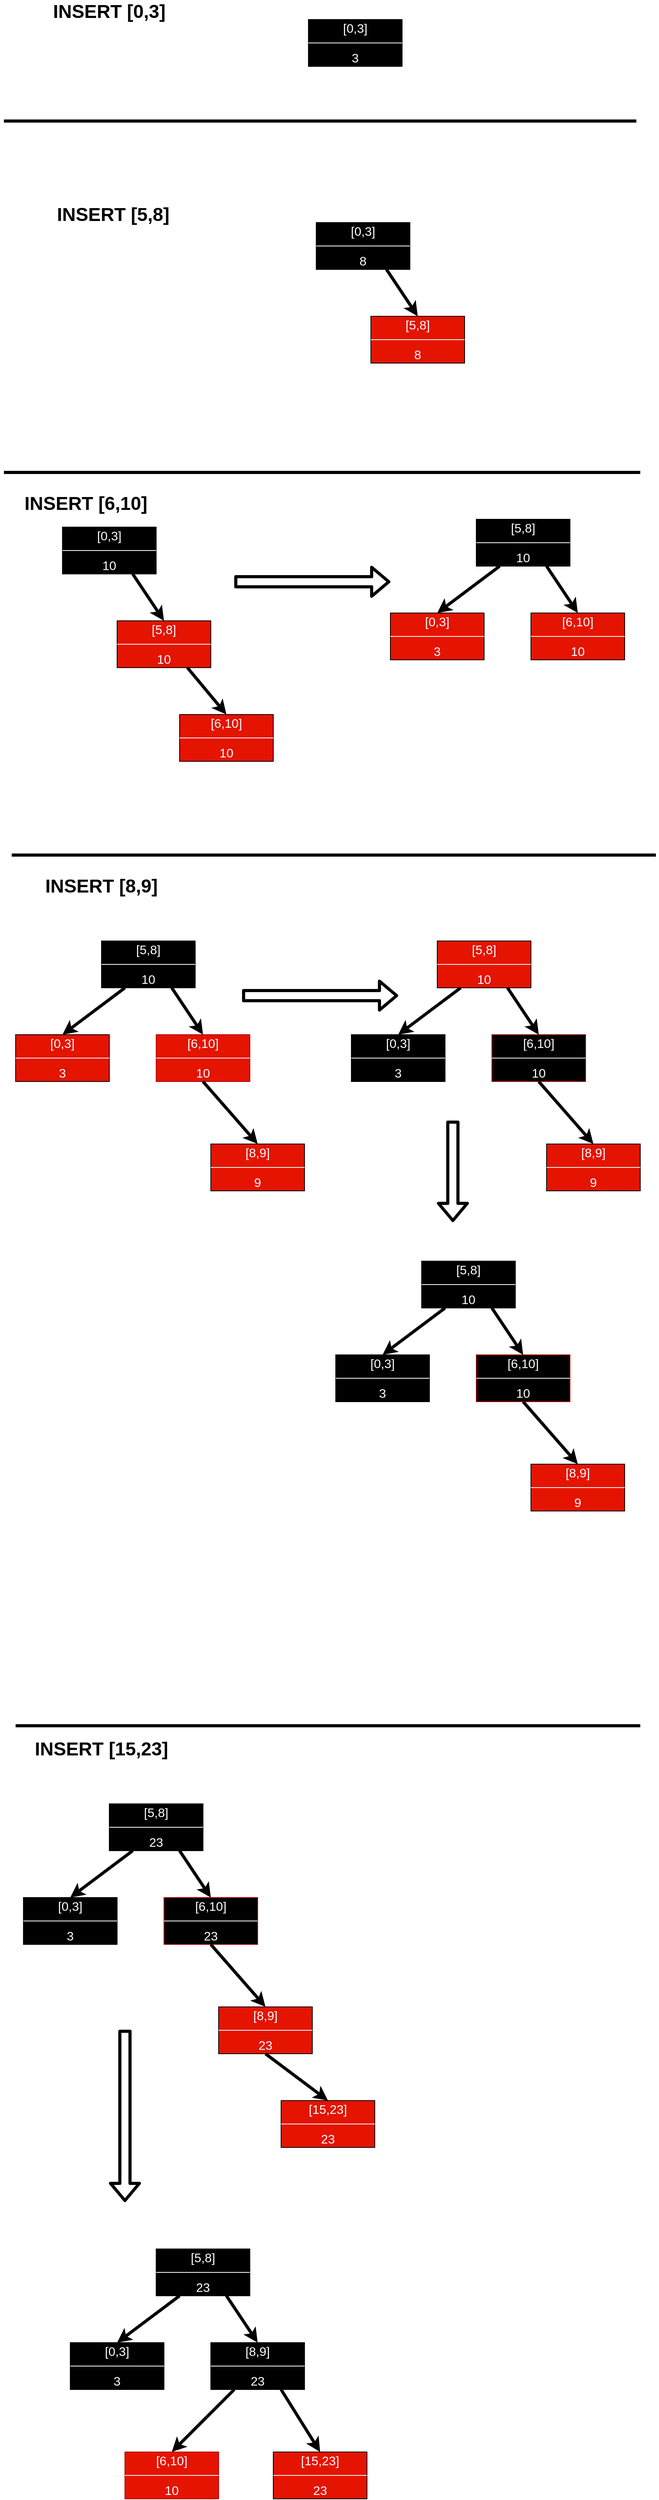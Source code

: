 <mxfile version="12.4.8" type="github"><diagram id="DMpSN4s2jag4jquuL94w" name="Page-1"><mxGraphModel dx="1422" dy="745" grid="1" gridSize="10" guides="1" tooltips="1" connect="1" arrows="1" fold="1" page="1" pageScale="1" pageWidth="850" pageHeight="1100" math="0" shadow="0"><root><mxCell id="0"/><mxCell id="1" parent="0"/><mxCell id="TiP5tz2ImqTwax-yuWbM-41" value="" style="group" parent="1" vertex="1" connectable="0"><mxGeometry x="480" y="450" width="120" height="60" as="geometry"/></mxCell><mxCell id="TiP5tz2ImqTwax-yuWbM-31" value="&lt;font style=&quot;font-size: 16px&quot;&gt;[5,8]&lt;br&gt;&lt;br&gt;8&lt;br&gt;&lt;/font&gt;" style="rounded=0;whiteSpace=wrap;html=1;fillColor=#E51400;fontColor=#FFFFFF;" parent="TiP5tz2ImqTwax-yuWbM-41" vertex="1"><mxGeometry width="120" height="60" as="geometry"/></mxCell><mxCell id="TiP5tz2ImqTwax-yuWbM-33" value="" style="endArrow=none;html=1;strokeColor=#FFFFFF;fontColor=#FFFFFF;entryX=1;entryY=0.5;entryDx=0;entryDy=0;" parent="TiP5tz2ImqTwax-yuWbM-41" target="TiP5tz2ImqTwax-yuWbM-31" edge="1"><mxGeometry width="50" height="50" relative="1" as="geometry"><mxPoint y="30" as="sourcePoint"/><mxPoint x="-180" y="-20" as="targetPoint"/></mxGeometry></mxCell><mxCell id="TiP5tz2ImqTwax-yuWbM-42" value="" style="group" parent="1" vertex="1" connectable="0"><mxGeometry x="410" y="330" width="120" height="60" as="geometry"/></mxCell><mxCell id="TiP5tz2ImqTwax-yuWbM-40" value="" style="group" parent="TiP5tz2ImqTwax-yuWbM-42" vertex="1" connectable="0"><mxGeometry width="120" height="60" as="geometry"/></mxCell><mxCell id="TiP5tz2ImqTwax-yuWbM-32" value="&lt;font style=&quot;font-size: 16px&quot;&gt;[0,3]&lt;br&gt;&lt;br&gt;8&lt;br&gt;&lt;/font&gt;" style="rounded=0;whiteSpace=wrap;html=1;fillColor=#000000;fontColor=#FFFFFF;" parent="TiP5tz2ImqTwax-yuWbM-40" vertex="1"><mxGeometry width="120" height="60" as="geometry"/></mxCell><mxCell id="TiP5tz2ImqTwax-yuWbM-34" value="" style="endArrow=none;html=1;strokeColor=#FFFFFF;fontColor=#FFFFFF;exitX=0;exitY=0.5;exitDx=0;exitDy=0;entryX=1;entryY=0.5;entryDx=0;entryDy=0;" parent="TiP5tz2ImqTwax-yuWbM-40" source="TiP5tz2ImqTwax-yuWbM-32" target="TiP5tz2ImqTwax-yuWbM-32" edge="1"><mxGeometry width="50" height="50" relative="1" as="geometry"><mxPoint x="-230" y="20" as="sourcePoint"/><mxPoint x="-180" y="-30" as="targetPoint"/></mxGeometry></mxCell><mxCell id="TiP5tz2ImqTwax-yuWbM-48" value="" style="group" parent="1" vertex="1" connectable="0"><mxGeometry x="400" y="70" width="120" height="60" as="geometry"/></mxCell><mxCell id="TiP5tz2ImqTwax-yuWbM-49" value="" style="group" parent="TiP5tz2ImqTwax-yuWbM-48" vertex="1" connectable="0"><mxGeometry width="120" height="60" as="geometry"/></mxCell><mxCell id="TiP5tz2ImqTwax-yuWbM-50" value="&lt;font style=&quot;font-size: 16px&quot;&gt;[0,3]&lt;br&gt;&lt;br&gt;3&lt;br&gt;&lt;/font&gt;" style="rounded=0;whiteSpace=wrap;html=1;fillColor=#000000;fontColor=#FFFFFF;" parent="TiP5tz2ImqTwax-yuWbM-49" vertex="1"><mxGeometry width="120" height="60" as="geometry"/></mxCell><mxCell id="TiP5tz2ImqTwax-yuWbM-51" value="" style="endArrow=none;html=1;strokeColor=#FFFFFF;fontColor=#FFFFFF;exitX=0;exitY=0.5;exitDx=0;exitDy=0;entryX=1;entryY=0.5;entryDx=0;entryDy=0;" parent="TiP5tz2ImqTwax-yuWbM-49" source="TiP5tz2ImqTwax-yuWbM-50" target="TiP5tz2ImqTwax-yuWbM-50" edge="1"><mxGeometry width="50" height="50" relative="1" as="geometry"><mxPoint x="-230" y="20" as="sourcePoint"/><mxPoint x="-180" y="-30" as="targetPoint"/></mxGeometry></mxCell><mxCell id="TiP5tz2ImqTwax-yuWbM-52" value="" style="endArrow=classic;html=1;strokeColor=#000000;fontColor=#FFFFFF;exitX=0.75;exitY=1;exitDx=0;exitDy=0;entryX=0.5;entryY=0;entryDx=0;entryDy=0;strokeWidth=4;" parent="1" source="TiP5tz2ImqTwax-yuWbM-32" target="TiP5tz2ImqTwax-yuWbM-31" edge="1"><mxGeometry width="50" height="50" relative="1" as="geometry"><mxPoint x="710" y="400" as="sourcePoint"/><mxPoint x="760" y="350" as="targetPoint"/></mxGeometry></mxCell><mxCell id="TiP5tz2ImqTwax-yuWbM-68" value="" style="group" parent="1" vertex="1" connectable="0"><mxGeometry x="155" y="840" width="120" height="60" as="geometry"/></mxCell><mxCell id="TiP5tz2ImqTwax-yuWbM-69" value="&lt;font style=&quot;font-size: 16px&quot;&gt;[5,8]&lt;br&gt;&lt;br&gt;10&lt;br&gt;&lt;/font&gt;" style="rounded=0;whiteSpace=wrap;html=1;fillColor=#E51400;fontColor=#FFFFFF;" parent="TiP5tz2ImqTwax-yuWbM-68" vertex="1"><mxGeometry width="120" height="60" as="geometry"/></mxCell><mxCell id="TiP5tz2ImqTwax-yuWbM-70" value="" style="endArrow=none;html=1;strokeColor=#FFFFFF;fontColor=#FFFFFF;entryX=1;entryY=0.5;entryDx=0;entryDy=0;" parent="TiP5tz2ImqTwax-yuWbM-68" target="TiP5tz2ImqTwax-yuWbM-69" edge="1"><mxGeometry width="50" height="50" relative="1" as="geometry"><mxPoint y="30" as="sourcePoint"/><mxPoint x="-180" y="-20" as="targetPoint"/></mxGeometry></mxCell><mxCell id="TiP5tz2ImqTwax-yuWbM-71" value="" style="group" parent="1" vertex="1" connectable="0"><mxGeometry x="85" y="720" width="120" height="60" as="geometry"/></mxCell><mxCell id="TiP5tz2ImqTwax-yuWbM-72" value="" style="group" parent="TiP5tz2ImqTwax-yuWbM-71" vertex="1" connectable="0"><mxGeometry width="120" height="60" as="geometry"/></mxCell><mxCell id="TiP5tz2ImqTwax-yuWbM-73" value="&lt;font style=&quot;font-size: 16px&quot;&gt;[0,3]&lt;br&gt;&lt;br&gt;10&lt;br&gt;&lt;/font&gt;" style="rounded=0;whiteSpace=wrap;html=1;fillColor=#000000;fontColor=#FFFFFF;" parent="TiP5tz2ImqTwax-yuWbM-72" vertex="1"><mxGeometry width="120" height="60" as="geometry"/></mxCell><mxCell id="TiP5tz2ImqTwax-yuWbM-74" value="" style="endArrow=none;html=1;strokeColor=#FFFFFF;fontColor=#FFFFFF;exitX=0;exitY=0.5;exitDx=0;exitDy=0;entryX=1;entryY=0.5;entryDx=0;entryDy=0;" parent="TiP5tz2ImqTwax-yuWbM-72" source="TiP5tz2ImqTwax-yuWbM-73" target="TiP5tz2ImqTwax-yuWbM-73" edge="1"><mxGeometry width="50" height="50" relative="1" as="geometry"><mxPoint x="-230" y="20" as="sourcePoint"/><mxPoint x="-180" y="-30" as="targetPoint"/></mxGeometry></mxCell><mxCell id="TiP5tz2ImqTwax-yuWbM-75" value="" style="endArrow=classic;html=1;strokeColor=#000000;fontColor=#FFFFFF;exitX=0.75;exitY=1;exitDx=0;exitDy=0;entryX=0.5;entryY=0;entryDx=0;entryDy=0;strokeWidth=4;" parent="1" source="TiP5tz2ImqTwax-yuWbM-73" target="TiP5tz2ImqTwax-yuWbM-69" edge="1"><mxGeometry width="50" height="50" relative="1" as="geometry"><mxPoint x="385" y="790" as="sourcePoint"/><mxPoint x="435" y="740" as="targetPoint"/></mxGeometry></mxCell><mxCell id="TiP5tz2ImqTwax-yuWbM-77" value="" style="group" parent="1" vertex="1" connectable="0"><mxGeometry x="235" y="960" width="120" height="60" as="geometry"/></mxCell><mxCell id="TiP5tz2ImqTwax-yuWbM-78" value="&lt;font style=&quot;font-size: 16px&quot;&gt;[6,10]&lt;br&gt;&lt;br&gt;10&lt;br&gt;&lt;/font&gt;" style="rounded=0;whiteSpace=wrap;html=1;fillColor=#E51400;fontColor=#FFFFFF;" parent="TiP5tz2ImqTwax-yuWbM-77" vertex="1"><mxGeometry width="120" height="60" as="geometry"/></mxCell><mxCell id="TiP5tz2ImqTwax-yuWbM-79" value="" style="endArrow=none;html=1;strokeColor=#FFFFFF;fontColor=#FFFFFF;entryX=1;entryY=0.5;entryDx=0;entryDy=0;" parent="TiP5tz2ImqTwax-yuWbM-77" target="TiP5tz2ImqTwax-yuWbM-78" edge="1"><mxGeometry width="50" height="50" relative="1" as="geometry"><mxPoint y="30" as="sourcePoint"/><mxPoint x="-180" y="-20" as="targetPoint"/></mxGeometry></mxCell><mxCell id="TiP5tz2ImqTwax-yuWbM-80" value="" style="endArrow=classic;html=1;strokeColor=#000000;fontColor=#FFFFFF;exitX=0.75;exitY=1;exitDx=0;exitDy=0;entryX=0.5;entryY=0;entryDx=0;entryDy=0;strokeWidth=4;" parent="1" source="TiP5tz2ImqTwax-yuWbM-69" target="TiP5tz2ImqTwax-yuWbM-78" edge="1"><mxGeometry width="50" height="50" relative="1" as="geometry"><mxPoint x="375" y="900" as="sourcePoint"/><mxPoint x="415" y="960" as="targetPoint"/></mxGeometry></mxCell><mxCell id="TiP5tz2ImqTwax-yuWbM-81" value="" style="group" parent="1" vertex="1" connectable="0"><mxGeometry x="685" y="830" width="120" height="60" as="geometry"/></mxCell><mxCell id="TiP5tz2ImqTwax-yuWbM-82" value="&lt;font style=&quot;font-size: 16px&quot;&gt;[6,10]&lt;br&gt;&lt;br&gt;10&lt;br&gt;&lt;/font&gt;" style="rounded=0;whiteSpace=wrap;html=1;fillColor=#E51400;fontColor=#FFFFFF;" parent="TiP5tz2ImqTwax-yuWbM-81" vertex="1"><mxGeometry width="120" height="60" as="geometry"/></mxCell><mxCell id="TiP5tz2ImqTwax-yuWbM-83" value="" style="endArrow=none;html=1;strokeColor=#FFFFFF;fontColor=#FFFFFF;entryX=1;entryY=0.5;entryDx=0;entryDy=0;" parent="TiP5tz2ImqTwax-yuWbM-81" target="TiP5tz2ImqTwax-yuWbM-82" edge="1"><mxGeometry width="50" height="50" relative="1" as="geometry"><mxPoint y="30" as="sourcePoint"/><mxPoint x="-180" y="-20" as="targetPoint"/></mxGeometry></mxCell><mxCell id="TiP5tz2ImqTwax-yuWbM-84" value="" style="group" parent="1" vertex="1" connectable="0"><mxGeometry x="615" y="710" width="120" height="60" as="geometry"/></mxCell><mxCell id="TiP5tz2ImqTwax-yuWbM-85" value="" style="group" parent="TiP5tz2ImqTwax-yuWbM-84" vertex="1" connectable="0"><mxGeometry width="120" height="60" as="geometry"/></mxCell><mxCell id="TiP5tz2ImqTwax-yuWbM-86" value="&lt;font style=&quot;font-size: 16px&quot;&gt;[5,8]&lt;br&gt;&lt;br&gt;10&lt;br&gt;&lt;/font&gt;" style="rounded=0;whiteSpace=wrap;html=1;fillColor=#000000;fontColor=#FFFFFF;" parent="TiP5tz2ImqTwax-yuWbM-85" vertex="1"><mxGeometry width="120" height="60" as="geometry"/></mxCell><mxCell id="TiP5tz2ImqTwax-yuWbM-87" value="" style="endArrow=none;html=1;strokeColor=#FFFFFF;fontColor=#FFFFFF;exitX=0;exitY=0.5;exitDx=0;exitDy=0;entryX=1;entryY=0.5;entryDx=0;entryDy=0;" parent="TiP5tz2ImqTwax-yuWbM-85" source="TiP5tz2ImqTwax-yuWbM-86" target="TiP5tz2ImqTwax-yuWbM-86" edge="1"><mxGeometry width="50" height="50" relative="1" as="geometry"><mxPoint x="-230" y="20" as="sourcePoint"/><mxPoint x="-180" y="-30" as="targetPoint"/></mxGeometry></mxCell><mxCell id="TiP5tz2ImqTwax-yuWbM-88" value="" style="endArrow=classic;html=1;strokeColor=#000000;fontColor=#FFFFFF;exitX=0.75;exitY=1;exitDx=0;exitDy=0;entryX=0.5;entryY=0;entryDx=0;entryDy=0;strokeWidth=4;" parent="1" source="TiP5tz2ImqTwax-yuWbM-86" target="TiP5tz2ImqTwax-yuWbM-82" edge="1"><mxGeometry width="50" height="50" relative="1" as="geometry"><mxPoint x="915" y="780" as="sourcePoint"/><mxPoint x="965" y="730" as="targetPoint"/></mxGeometry></mxCell><mxCell id="TiP5tz2ImqTwax-yuWbM-90" value="" style="endArrow=classic;html=1;strokeColor=#000000;fontColor=#FFFFFF;exitX=0.25;exitY=1;exitDx=0;exitDy=0;entryX=0.5;entryY=0;entryDx=0;entryDy=0;strokeWidth=4;" parent="1" source="TiP5tz2ImqTwax-yuWbM-86" edge="1"><mxGeometry width="50" height="50" relative="1" as="geometry"><mxPoint x="715" y="780" as="sourcePoint"/><mxPoint x="565" y="830" as="targetPoint"/></mxGeometry></mxCell><mxCell id="TiP5tz2ImqTwax-yuWbM-94" value="" style="group" parent="1" vertex="1" connectable="0"><mxGeometry x="505" y="830" width="120" height="60" as="geometry"/></mxCell><mxCell id="TiP5tz2ImqTwax-yuWbM-95" value="&lt;font style=&quot;font-size: 16px&quot;&gt;[0,3]&lt;br&gt;&lt;br&gt;3&lt;br&gt;&lt;/font&gt;" style="rounded=0;whiteSpace=wrap;html=1;fillColor=#E51400;fontColor=#FFFFFF;" parent="TiP5tz2ImqTwax-yuWbM-94" vertex="1"><mxGeometry width="120" height="60" as="geometry"/></mxCell><mxCell id="TiP5tz2ImqTwax-yuWbM-96" value="" style="endArrow=none;html=1;strokeColor=#FFFFFF;fontColor=#FFFFFF;entryX=1;entryY=0.5;entryDx=0;entryDy=0;" parent="TiP5tz2ImqTwax-yuWbM-94" target="TiP5tz2ImqTwax-yuWbM-95" edge="1"><mxGeometry width="50" height="50" relative="1" as="geometry"><mxPoint y="30" as="sourcePoint"/><mxPoint x="-180" y="-20" as="targetPoint"/></mxGeometry></mxCell><mxCell id="TiP5tz2ImqTwax-yuWbM-97" value="" style="group;fillColor=#e51400;strokeColor=#B20000;fontColor=#ffffff;" parent="1" vertex="1" connectable="0"><mxGeometry x="205" y="1370" width="120" height="60" as="geometry"/></mxCell><mxCell id="TiP5tz2ImqTwax-yuWbM-98" value="&lt;font style=&quot;font-size: 16px&quot;&gt;[6,10]&lt;br&gt;&lt;br&gt;10&lt;br&gt;&lt;/font&gt;" style="rounded=0;whiteSpace=wrap;html=1;fillColor=#e51400;fontColor=#ffffff;strokeColor=#B20000;" parent="TiP5tz2ImqTwax-yuWbM-97" vertex="1"><mxGeometry width="120" height="60" as="geometry"/></mxCell><mxCell id="TiP5tz2ImqTwax-yuWbM-99" value="" style="endArrow=none;html=1;strokeColor=#FFFFFF;fontColor=#FFFFFF;entryX=1;entryY=0.5;entryDx=0;entryDy=0;" parent="TiP5tz2ImqTwax-yuWbM-97" target="TiP5tz2ImqTwax-yuWbM-98" edge="1"><mxGeometry width="50" height="50" relative="1" as="geometry"><mxPoint y="30" as="sourcePoint"/><mxPoint x="-180" y="-20" as="targetPoint"/></mxGeometry></mxCell><mxCell id="TiP5tz2ImqTwax-yuWbM-100" value="" style="group" parent="1" vertex="1" connectable="0"><mxGeometry x="135" y="1250" width="120" height="60" as="geometry"/></mxCell><mxCell id="TiP5tz2ImqTwax-yuWbM-101" value="" style="group" parent="TiP5tz2ImqTwax-yuWbM-100" vertex="1" connectable="0"><mxGeometry width="120" height="60" as="geometry"/></mxCell><mxCell id="TiP5tz2ImqTwax-yuWbM-102" value="&lt;font style=&quot;font-size: 16px&quot;&gt;[5,8]&lt;br&gt;&lt;br&gt;10&lt;br&gt;&lt;/font&gt;" style="rounded=0;whiteSpace=wrap;html=1;fillColor=#000000;fontColor=#FFFFFF;" parent="TiP5tz2ImqTwax-yuWbM-101" vertex="1"><mxGeometry width="120" height="60" as="geometry"/></mxCell><mxCell id="TiP5tz2ImqTwax-yuWbM-103" value="" style="endArrow=none;html=1;strokeColor=#FFFFFF;fontColor=#FFFFFF;exitX=0;exitY=0.5;exitDx=0;exitDy=0;entryX=1;entryY=0.5;entryDx=0;entryDy=0;" parent="TiP5tz2ImqTwax-yuWbM-101" source="TiP5tz2ImqTwax-yuWbM-102" target="TiP5tz2ImqTwax-yuWbM-102" edge="1"><mxGeometry width="50" height="50" relative="1" as="geometry"><mxPoint x="-230" y="20" as="sourcePoint"/><mxPoint x="-180" y="-30" as="targetPoint"/></mxGeometry></mxCell><mxCell id="TiP5tz2ImqTwax-yuWbM-104" value="" style="endArrow=classic;html=1;strokeColor=#000000;fontColor=#FFFFFF;exitX=0.75;exitY=1;exitDx=0;exitDy=0;entryX=0.5;entryY=0;entryDx=0;entryDy=0;strokeWidth=4;" parent="1" source="TiP5tz2ImqTwax-yuWbM-102" target="TiP5tz2ImqTwax-yuWbM-98" edge="1"><mxGeometry width="50" height="50" relative="1" as="geometry"><mxPoint x="435" y="1320" as="sourcePoint"/><mxPoint x="485" y="1270" as="targetPoint"/></mxGeometry></mxCell><mxCell id="TiP5tz2ImqTwax-yuWbM-105" value="" style="endArrow=classic;html=1;strokeColor=#000000;fontColor=#FFFFFF;exitX=0.25;exitY=1;exitDx=0;exitDy=0;entryX=0.5;entryY=0;entryDx=0;entryDy=0;strokeWidth=4;" parent="1" source="TiP5tz2ImqTwax-yuWbM-102" edge="1"><mxGeometry width="50" height="50" relative="1" as="geometry"><mxPoint x="235" y="1320" as="sourcePoint"/><mxPoint x="85" y="1370" as="targetPoint"/></mxGeometry></mxCell><mxCell id="TiP5tz2ImqTwax-yuWbM-106" value="" style="group" parent="1" vertex="1" connectable="0"><mxGeometry x="25" y="1370" width="120" height="60" as="geometry"/></mxCell><mxCell id="TiP5tz2ImqTwax-yuWbM-107" value="&lt;font style=&quot;font-size: 16px&quot;&gt;[0,3]&lt;br&gt;&lt;br&gt;3&lt;br&gt;&lt;/font&gt;" style="rounded=0;whiteSpace=wrap;html=1;fillColor=#E51400;fontColor=#FFFFFF;" parent="TiP5tz2ImqTwax-yuWbM-106" vertex="1"><mxGeometry width="120" height="60" as="geometry"/></mxCell><mxCell id="TiP5tz2ImqTwax-yuWbM-108" value="" style="endArrow=none;html=1;strokeColor=#FFFFFF;fontColor=#FFFFFF;entryX=1;entryY=0.5;entryDx=0;entryDy=0;" parent="TiP5tz2ImqTwax-yuWbM-106" target="TiP5tz2ImqTwax-yuWbM-107" edge="1"><mxGeometry width="50" height="50" relative="1" as="geometry"><mxPoint y="30" as="sourcePoint"/><mxPoint x="-180" y="-20" as="targetPoint"/></mxGeometry></mxCell><mxCell id="TiP5tz2ImqTwax-yuWbM-112" value="" style="group" parent="1" vertex="1" connectable="0"><mxGeometry x="275" y="1510" width="120" height="60" as="geometry"/></mxCell><mxCell id="TiP5tz2ImqTwax-yuWbM-113" value="&lt;font style=&quot;font-size: 16px&quot;&gt;[8,9]&lt;br&gt;&lt;br&gt;9&lt;br&gt;&lt;/font&gt;" style="rounded=0;whiteSpace=wrap;html=1;fillColor=#E51400;fontColor=#FFFFFF;" parent="TiP5tz2ImqTwax-yuWbM-112" vertex="1"><mxGeometry width="120" height="60" as="geometry"/></mxCell><mxCell id="TiP5tz2ImqTwax-yuWbM-114" value="" style="endArrow=none;html=1;strokeColor=#FFFFFF;fontColor=#FFFFFF;entryX=1;entryY=0.5;entryDx=0;entryDy=0;" parent="TiP5tz2ImqTwax-yuWbM-112" target="TiP5tz2ImqTwax-yuWbM-113" edge="1"><mxGeometry width="50" height="50" relative="1" as="geometry"><mxPoint y="30" as="sourcePoint"/><mxPoint x="-180" y="-20" as="targetPoint"/></mxGeometry></mxCell><mxCell id="TiP5tz2ImqTwax-yuWbM-115" value="" style="endArrow=classic;html=1;strokeColor=#000000;fontColor=#FFFFFF;exitX=0.5;exitY=1;exitDx=0;exitDy=0;entryX=0.5;entryY=0;entryDx=0;entryDy=0;strokeWidth=4;" parent="1" source="TiP5tz2ImqTwax-yuWbM-98" target="TiP5tz2ImqTwax-yuWbM-113" edge="1"><mxGeometry width="50" height="50" relative="1" as="geometry"><mxPoint x="235" y="1320" as="sourcePoint"/><mxPoint x="275" y="1380" as="targetPoint"/></mxGeometry></mxCell><mxCell id="TiP5tz2ImqTwax-yuWbM-132" value="" style="group;fillColor=#e51400;strokeColor=#B20000;fontColor=#ffffff;" parent="1" vertex="1" connectable="0"><mxGeometry x="635" y="1370" width="120" height="60" as="geometry"/></mxCell><mxCell id="TiP5tz2ImqTwax-yuWbM-133" value="&lt;font style=&quot;font-size: 16px&quot;&gt;[6,10]&lt;br&gt;&lt;br&gt;10&lt;br&gt;&lt;/font&gt;" style="rounded=0;whiteSpace=wrap;html=1;fillColor=#000000;fontColor=#ffffff;strokeColor=#B20000;" parent="TiP5tz2ImqTwax-yuWbM-132" vertex="1"><mxGeometry width="120" height="60" as="geometry"/></mxCell><mxCell id="TiP5tz2ImqTwax-yuWbM-134" value="" style="endArrow=none;html=1;strokeColor=#FFFFFF;fontColor=#FFFFFF;entryX=1;entryY=0.5;entryDx=0;entryDy=0;" parent="TiP5tz2ImqTwax-yuWbM-132" target="TiP5tz2ImqTwax-yuWbM-133" edge="1"><mxGeometry width="50" height="50" relative="1" as="geometry"><mxPoint y="30" as="sourcePoint"/><mxPoint x="-180" y="-20" as="targetPoint"/></mxGeometry></mxCell><mxCell id="TiP5tz2ImqTwax-yuWbM-135" value="" style="group" parent="1" vertex="1" connectable="0"><mxGeometry x="565" y="1250" width="120" height="60" as="geometry"/></mxCell><mxCell id="TiP5tz2ImqTwax-yuWbM-136" value="" style="group" parent="TiP5tz2ImqTwax-yuWbM-135" vertex="1" connectable="0"><mxGeometry width="120" height="60" as="geometry"/></mxCell><mxCell id="TiP5tz2ImqTwax-yuWbM-137" value="&lt;font style=&quot;font-size: 16px&quot;&gt;[5,8]&lt;br&gt;&lt;br&gt;10&lt;br&gt;&lt;/font&gt;" style="rounded=0;whiteSpace=wrap;html=1;fillColor=#E51400;fontColor=#FFFFFF;" parent="TiP5tz2ImqTwax-yuWbM-136" vertex="1"><mxGeometry width="120" height="60" as="geometry"/></mxCell><mxCell id="TiP5tz2ImqTwax-yuWbM-138" value="" style="endArrow=none;html=1;strokeColor=#FFFFFF;fontColor=#FFFFFF;exitX=0;exitY=0.5;exitDx=0;exitDy=0;entryX=1;entryY=0.5;entryDx=0;entryDy=0;" parent="TiP5tz2ImqTwax-yuWbM-136" source="TiP5tz2ImqTwax-yuWbM-137" target="TiP5tz2ImqTwax-yuWbM-137" edge="1"><mxGeometry width="50" height="50" relative="1" as="geometry"><mxPoint x="-230" y="20" as="sourcePoint"/><mxPoint x="-180" y="-30" as="targetPoint"/></mxGeometry></mxCell><mxCell id="TiP5tz2ImqTwax-yuWbM-139" value="" style="endArrow=classic;html=1;strokeColor=#000000;fontColor=#FFFFFF;exitX=0.75;exitY=1;exitDx=0;exitDy=0;entryX=0.5;entryY=0;entryDx=0;entryDy=0;strokeWidth=4;" parent="1" source="TiP5tz2ImqTwax-yuWbM-137" target="TiP5tz2ImqTwax-yuWbM-133" edge="1"><mxGeometry width="50" height="50" relative="1" as="geometry"><mxPoint x="865" y="1320" as="sourcePoint"/><mxPoint x="915" y="1270" as="targetPoint"/></mxGeometry></mxCell><mxCell id="TiP5tz2ImqTwax-yuWbM-140" value="" style="endArrow=classic;html=1;strokeColor=#000000;fontColor=#FFFFFF;exitX=0.25;exitY=1;exitDx=0;exitDy=0;entryX=0.5;entryY=0;entryDx=0;entryDy=0;strokeWidth=4;" parent="1" source="TiP5tz2ImqTwax-yuWbM-137" edge="1"><mxGeometry width="50" height="50" relative="1" as="geometry"><mxPoint x="665" y="1320" as="sourcePoint"/><mxPoint x="515" y="1370" as="targetPoint"/></mxGeometry></mxCell><mxCell id="TiP5tz2ImqTwax-yuWbM-141" value="" style="group" parent="1" vertex="1" connectable="0"><mxGeometry x="455" y="1370" width="120" height="60" as="geometry"/></mxCell><mxCell id="TiP5tz2ImqTwax-yuWbM-142" value="&lt;font style=&quot;font-size: 16px&quot;&gt;[0,3]&lt;br&gt;&lt;br&gt;3&lt;br&gt;&lt;/font&gt;" style="rounded=0;whiteSpace=wrap;html=1;fillColor=#000000;fontColor=#FFFFFF;" parent="TiP5tz2ImqTwax-yuWbM-141" vertex="1"><mxGeometry width="120" height="60" as="geometry"/></mxCell><mxCell id="TiP5tz2ImqTwax-yuWbM-143" value="" style="endArrow=none;html=1;strokeColor=#FFFFFF;fontColor=#FFFFFF;entryX=1;entryY=0.5;entryDx=0;entryDy=0;" parent="TiP5tz2ImqTwax-yuWbM-141" target="TiP5tz2ImqTwax-yuWbM-142" edge="1"><mxGeometry width="50" height="50" relative="1" as="geometry"><mxPoint y="30" as="sourcePoint"/><mxPoint x="-180" y="-20" as="targetPoint"/></mxGeometry></mxCell><mxCell id="TiP5tz2ImqTwax-yuWbM-144" value="" style="group" parent="1" vertex="1" connectable="0"><mxGeometry x="705" y="1510" width="120" height="60" as="geometry"/></mxCell><mxCell id="TiP5tz2ImqTwax-yuWbM-145" value="&lt;font style=&quot;font-size: 16px&quot;&gt;[8,9]&lt;br&gt;&lt;br&gt;9&lt;br&gt;&lt;/font&gt;" style="rounded=0;whiteSpace=wrap;html=1;fillColor=#E51400;fontColor=#FFFFFF;" parent="TiP5tz2ImqTwax-yuWbM-144" vertex="1"><mxGeometry width="120" height="60" as="geometry"/></mxCell><mxCell id="TiP5tz2ImqTwax-yuWbM-146" value="" style="endArrow=none;html=1;strokeColor=#FFFFFF;fontColor=#FFFFFF;entryX=1;entryY=0.5;entryDx=0;entryDy=0;" parent="TiP5tz2ImqTwax-yuWbM-144" target="TiP5tz2ImqTwax-yuWbM-145" edge="1"><mxGeometry width="50" height="50" relative="1" as="geometry"><mxPoint y="30" as="sourcePoint"/><mxPoint x="-180" y="-20" as="targetPoint"/></mxGeometry></mxCell><mxCell id="TiP5tz2ImqTwax-yuWbM-147" value="" style="endArrow=classic;html=1;strokeColor=#000000;fontColor=#FFFFFF;exitX=0.5;exitY=1;exitDx=0;exitDy=0;entryX=0.5;entryY=0;entryDx=0;entryDy=0;strokeWidth=4;" parent="1" source="TiP5tz2ImqTwax-yuWbM-133" target="TiP5tz2ImqTwax-yuWbM-145" edge="1"><mxGeometry width="50" height="50" relative="1" as="geometry"><mxPoint x="665" y="1320" as="sourcePoint"/><mxPoint x="705" y="1380" as="targetPoint"/></mxGeometry></mxCell><mxCell id="TiP5tz2ImqTwax-yuWbM-148" value="" style="group;fillColor=#e51400;strokeColor=#B20000;fontColor=#ffffff;" parent="1" vertex="1" connectable="0"><mxGeometry x="615" y="1780" width="120" height="60" as="geometry"/></mxCell><mxCell id="TiP5tz2ImqTwax-yuWbM-149" value="&lt;font style=&quot;font-size: 16px&quot;&gt;[6,10]&lt;br&gt;&lt;br&gt;10&lt;br&gt;&lt;/font&gt;" style="rounded=0;whiteSpace=wrap;html=1;fillColor=#000000;fontColor=#ffffff;strokeColor=#B20000;" parent="TiP5tz2ImqTwax-yuWbM-148" vertex="1"><mxGeometry width="120" height="60" as="geometry"/></mxCell><mxCell id="TiP5tz2ImqTwax-yuWbM-150" value="" style="endArrow=none;html=1;strokeColor=#FFFFFF;fontColor=#FFFFFF;entryX=1;entryY=0.5;entryDx=0;entryDy=0;" parent="TiP5tz2ImqTwax-yuWbM-148" target="TiP5tz2ImqTwax-yuWbM-149" edge="1"><mxGeometry width="50" height="50" relative="1" as="geometry"><mxPoint y="30" as="sourcePoint"/><mxPoint x="-180" y="-20" as="targetPoint"/></mxGeometry></mxCell><mxCell id="TiP5tz2ImqTwax-yuWbM-151" value="" style="group" parent="1" vertex="1" connectable="0"><mxGeometry x="545" y="1660" width="120" height="60" as="geometry"/></mxCell><mxCell id="TiP5tz2ImqTwax-yuWbM-152" value="" style="group" parent="TiP5tz2ImqTwax-yuWbM-151" vertex="1" connectable="0"><mxGeometry width="120" height="60" as="geometry"/></mxCell><mxCell id="TiP5tz2ImqTwax-yuWbM-153" value="&lt;font style=&quot;font-size: 16px&quot;&gt;[5,8]&lt;br&gt;&lt;br&gt;10&lt;br&gt;&lt;/font&gt;" style="rounded=0;whiteSpace=wrap;html=1;fillColor=#000000;fontColor=#FFFFFF;" parent="TiP5tz2ImqTwax-yuWbM-152" vertex="1"><mxGeometry width="120" height="60" as="geometry"/></mxCell><mxCell id="TiP5tz2ImqTwax-yuWbM-154" value="" style="endArrow=none;html=1;strokeColor=#FFFFFF;fontColor=#FFFFFF;exitX=0;exitY=0.5;exitDx=0;exitDy=0;entryX=1;entryY=0.5;entryDx=0;entryDy=0;" parent="TiP5tz2ImqTwax-yuWbM-152" source="TiP5tz2ImqTwax-yuWbM-153" target="TiP5tz2ImqTwax-yuWbM-153" edge="1"><mxGeometry width="50" height="50" relative="1" as="geometry"><mxPoint x="-230" y="20" as="sourcePoint"/><mxPoint x="-180" y="-30" as="targetPoint"/></mxGeometry></mxCell><mxCell id="TiP5tz2ImqTwax-yuWbM-155" value="" style="endArrow=classic;html=1;strokeColor=#000000;fontColor=#FFFFFF;exitX=0.75;exitY=1;exitDx=0;exitDy=0;entryX=0.5;entryY=0;entryDx=0;entryDy=0;strokeWidth=4;" parent="1" source="TiP5tz2ImqTwax-yuWbM-153" target="TiP5tz2ImqTwax-yuWbM-149" edge="1"><mxGeometry width="50" height="50" relative="1" as="geometry"><mxPoint x="845" y="1730" as="sourcePoint"/><mxPoint x="895" y="1680" as="targetPoint"/></mxGeometry></mxCell><mxCell id="TiP5tz2ImqTwax-yuWbM-156" value="" style="endArrow=classic;html=1;strokeColor=#000000;fontColor=#FFFFFF;exitX=0.25;exitY=1;exitDx=0;exitDy=0;entryX=0.5;entryY=0;entryDx=0;entryDy=0;strokeWidth=4;" parent="1" source="TiP5tz2ImqTwax-yuWbM-153" edge="1"><mxGeometry width="50" height="50" relative="1" as="geometry"><mxPoint x="645" y="1730" as="sourcePoint"/><mxPoint x="495" y="1780" as="targetPoint"/></mxGeometry></mxCell><mxCell id="TiP5tz2ImqTwax-yuWbM-157" value="" style="group" parent="1" vertex="1" connectable="0"><mxGeometry x="435" y="1780" width="120" height="60" as="geometry"/></mxCell><mxCell id="TiP5tz2ImqTwax-yuWbM-158" value="&lt;font style=&quot;font-size: 16px&quot;&gt;[0,3]&lt;br&gt;&lt;br&gt;3&lt;br&gt;&lt;/font&gt;" style="rounded=0;whiteSpace=wrap;html=1;fillColor=#000000;fontColor=#FFFFFF;" parent="TiP5tz2ImqTwax-yuWbM-157" vertex="1"><mxGeometry width="120" height="60" as="geometry"/></mxCell><mxCell id="TiP5tz2ImqTwax-yuWbM-159" value="" style="endArrow=none;html=1;strokeColor=#FFFFFF;fontColor=#FFFFFF;entryX=1;entryY=0.5;entryDx=0;entryDy=0;" parent="TiP5tz2ImqTwax-yuWbM-157" target="TiP5tz2ImqTwax-yuWbM-158" edge="1"><mxGeometry width="50" height="50" relative="1" as="geometry"><mxPoint y="30" as="sourcePoint"/><mxPoint x="-180" y="-20" as="targetPoint"/></mxGeometry></mxCell><mxCell id="TiP5tz2ImqTwax-yuWbM-160" value="" style="group" parent="1" vertex="1" connectable="0"><mxGeometry x="685" y="1920" width="120" height="60" as="geometry"/></mxCell><mxCell id="TiP5tz2ImqTwax-yuWbM-161" value="&lt;font style=&quot;font-size: 16px&quot;&gt;[8,9]&lt;br&gt;&lt;br&gt;9&lt;br&gt;&lt;/font&gt;" style="rounded=0;whiteSpace=wrap;html=1;fillColor=#E51400;fontColor=#FFFFFF;" parent="TiP5tz2ImqTwax-yuWbM-160" vertex="1"><mxGeometry width="120" height="60" as="geometry"/></mxCell><mxCell id="TiP5tz2ImqTwax-yuWbM-162" value="" style="endArrow=none;html=1;strokeColor=#FFFFFF;fontColor=#FFFFFF;entryX=1;entryY=0.5;entryDx=0;entryDy=0;" parent="TiP5tz2ImqTwax-yuWbM-160" target="TiP5tz2ImqTwax-yuWbM-161" edge="1"><mxGeometry width="50" height="50" relative="1" as="geometry"><mxPoint y="30" as="sourcePoint"/><mxPoint x="-180" y="-20" as="targetPoint"/></mxGeometry></mxCell><mxCell id="TiP5tz2ImqTwax-yuWbM-163" value="" style="endArrow=classic;html=1;strokeColor=#000000;fontColor=#FFFFFF;exitX=0.5;exitY=1;exitDx=0;exitDy=0;entryX=0.5;entryY=0;entryDx=0;entryDy=0;strokeWidth=4;" parent="1" source="TiP5tz2ImqTwax-yuWbM-149" target="TiP5tz2ImqTwax-yuWbM-161" edge="1"><mxGeometry width="50" height="50" relative="1" as="geometry"><mxPoint x="645" y="1730" as="sourcePoint"/><mxPoint x="685" y="1790" as="targetPoint"/></mxGeometry></mxCell><mxCell id="TiP5tz2ImqTwax-yuWbM-164" value="" style="group;fillColor=#e51400;strokeColor=#B20000;fontColor=#ffffff;" parent="1" vertex="1" connectable="0"><mxGeometry x="215" y="2475" width="120" height="60" as="geometry"/></mxCell><mxCell id="TiP5tz2ImqTwax-yuWbM-165" value="&lt;font style=&quot;font-size: 16px&quot;&gt;[6,10]&lt;br&gt;&lt;br&gt;23&lt;br&gt;&lt;/font&gt;" style="rounded=0;whiteSpace=wrap;html=1;fillColor=#000000;fontColor=#ffffff;strokeColor=#B20000;" parent="TiP5tz2ImqTwax-yuWbM-164" vertex="1"><mxGeometry width="120" height="60" as="geometry"/></mxCell><mxCell id="TiP5tz2ImqTwax-yuWbM-166" value="" style="endArrow=none;html=1;strokeColor=#FFFFFF;fontColor=#FFFFFF;entryX=1;entryY=0.5;entryDx=0;entryDy=0;" parent="TiP5tz2ImqTwax-yuWbM-164" target="TiP5tz2ImqTwax-yuWbM-165" edge="1"><mxGeometry width="50" height="50" relative="1" as="geometry"><mxPoint y="30" as="sourcePoint"/><mxPoint x="-180" y="-20" as="targetPoint"/></mxGeometry></mxCell><mxCell id="TiP5tz2ImqTwax-yuWbM-167" value="" style="group" parent="1" vertex="1" connectable="0"><mxGeometry x="145" y="2355" width="120" height="60" as="geometry"/></mxCell><mxCell id="TiP5tz2ImqTwax-yuWbM-168" value="" style="group" parent="TiP5tz2ImqTwax-yuWbM-167" vertex="1" connectable="0"><mxGeometry width="120" height="60" as="geometry"/></mxCell><mxCell id="TiP5tz2ImqTwax-yuWbM-169" value="&lt;font style=&quot;font-size: 16px&quot;&gt;[5,8]&lt;br&gt;&lt;br&gt;23&lt;br&gt;&lt;/font&gt;" style="rounded=0;whiteSpace=wrap;html=1;fillColor=#000000;fontColor=#FFFFFF;" parent="TiP5tz2ImqTwax-yuWbM-168" vertex="1"><mxGeometry width="120" height="60" as="geometry"/></mxCell><mxCell id="TiP5tz2ImqTwax-yuWbM-170" value="" style="endArrow=none;html=1;strokeColor=#FFFFFF;fontColor=#FFFFFF;exitX=0;exitY=0.5;exitDx=0;exitDy=0;entryX=1;entryY=0.5;entryDx=0;entryDy=0;" parent="TiP5tz2ImqTwax-yuWbM-168" source="TiP5tz2ImqTwax-yuWbM-169" target="TiP5tz2ImqTwax-yuWbM-169" edge="1"><mxGeometry width="50" height="50" relative="1" as="geometry"><mxPoint x="-230" y="20" as="sourcePoint"/><mxPoint x="-180" y="-30" as="targetPoint"/></mxGeometry></mxCell><mxCell id="TiP5tz2ImqTwax-yuWbM-171" value="" style="endArrow=classic;html=1;strokeColor=#000000;fontColor=#FFFFFF;exitX=0.75;exitY=1;exitDx=0;exitDy=0;entryX=0.5;entryY=0;entryDx=0;entryDy=0;strokeWidth=4;" parent="1" source="TiP5tz2ImqTwax-yuWbM-169" target="TiP5tz2ImqTwax-yuWbM-165" edge="1"><mxGeometry width="50" height="50" relative="1" as="geometry"><mxPoint x="445" y="2425" as="sourcePoint"/><mxPoint x="495" y="2375" as="targetPoint"/></mxGeometry></mxCell><mxCell id="TiP5tz2ImqTwax-yuWbM-172" value="" style="endArrow=classic;html=1;strokeColor=#000000;fontColor=#FFFFFF;exitX=0.25;exitY=1;exitDx=0;exitDy=0;entryX=0.5;entryY=0;entryDx=0;entryDy=0;strokeWidth=4;" parent="1" source="TiP5tz2ImqTwax-yuWbM-169" edge="1"><mxGeometry width="50" height="50" relative="1" as="geometry"><mxPoint x="245" y="2425" as="sourcePoint"/><mxPoint x="95" y="2475" as="targetPoint"/></mxGeometry></mxCell><mxCell id="TiP5tz2ImqTwax-yuWbM-173" value="" style="group" parent="1" vertex="1" connectable="0"><mxGeometry x="35" y="2475" width="120" height="60" as="geometry"/></mxCell><mxCell id="TiP5tz2ImqTwax-yuWbM-174" value="&lt;font style=&quot;font-size: 16px&quot;&gt;[0,3]&lt;br&gt;&lt;br&gt;3&lt;br&gt;&lt;/font&gt;" style="rounded=0;whiteSpace=wrap;html=1;fillColor=#000000;fontColor=#FFFFFF;" parent="TiP5tz2ImqTwax-yuWbM-173" vertex="1"><mxGeometry width="120" height="60" as="geometry"/></mxCell><mxCell id="TiP5tz2ImqTwax-yuWbM-175" value="" style="endArrow=none;html=1;strokeColor=#FFFFFF;fontColor=#FFFFFF;entryX=1;entryY=0.5;entryDx=0;entryDy=0;" parent="TiP5tz2ImqTwax-yuWbM-173" target="TiP5tz2ImqTwax-yuWbM-174" edge="1"><mxGeometry width="50" height="50" relative="1" as="geometry"><mxPoint y="30" as="sourcePoint"/><mxPoint x="-180" y="-20" as="targetPoint"/></mxGeometry></mxCell><mxCell id="TiP5tz2ImqTwax-yuWbM-176" value="" style="group" parent="1" vertex="1" connectable="0"><mxGeometry x="285" y="2615" width="120" height="60" as="geometry"/></mxCell><mxCell id="TiP5tz2ImqTwax-yuWbM-177" value="&lt;font style=&quot;font-size: 16px&quot;&gt;[8,9]&lt;br&gt;&lt;br&gt;23&lt;br&gt;&lt;/font&gt;" style="rounded=0;whiteSpace=wrap;html=1;fillColor=#E51400;fontColor=#FFFFFF;" parent="TiP5tz2ImqTwax-yuWbM-176" vertex="1"><mxGeometry width="120" height="60" as="geometry"/></mxCell><mxCell id="TiP5tz2ImqTwax-yuWbM-178" value="" style="endArrow=none;html=1;strokeColor=#FFFFFF;fontColor=#FFFFFF;entryX=1;entryY=0.5;entryDx=0;entryDy=0;" parent="TiP5tz2ImqTwax-yuWbM-176" target="TiP5tz2ImqTwax-yuWbM-177" edge="1"><mxGeometry width="50" height="50" relative="1" as="geometry"><mxPoint y="30" as="sourcePoint"/><mxPoint x="-180" y="-20" as="targetPoint"/></mxGeometry></mxCell><mxCell id="TiP5tz2ImqTwax-yuWbM-222" value="" style="shape=flexArrow;endArrow=classic;html=1;strokeColor=#000000;strokeWidth=4;fontColor=#FFFFFF;" parent="TiP5tz2ImqTwax-yuWbM-176" edge="1"><mxGeometry width="50" height="50" relative="1" as="geometry"><mxPoint x="-120" y="29.23" as="sourcePoint"/><mxPoint x="-120" y="250" as="targetPoint"/></mxGeometry></mxCell><mxCell id="TiP5tz2ImqTwax-yuWbM-179" value="" style="endArrow=classic;html=1;strokeColor=#000000;fontColor=#FFFFFF;exitX=0.5;exitY=1;exitDx=0;exitDy=0;entryX=0.5;entryY=0;entryDx=0;entryDy=0;strokeWidth=4;" parent="1" source="TiP5tz2ImqTwax-yuWbM-165" target="TiP5tz2ImqTwax-yuWbM-177" edge="1"><mxGeometry width="50" height="50" relative="1" as="geometry"><mxPoint x="245" y="2425" as="sourcePoint"/><mxPoint x="285" y="2485" as="targetPoint"/></mxGeometry></mxCell><mxCell id="TiP5tz2ImqTwax-yuWbM-180" value="" style="endArrow=classic;html=1;strokeColor=#000000;fontColor=#FFFFFF;exitX=0.5;exitY=1;exitDx=0;exitDy=0;entryX=0.5;entryY=0;entryDx=0;entryDy=0;strokeWidth=4;" parent="1" source="TiP5tz2ImqTwax-yuWbM-177" target="TiP5tz2ImqTwax-yuWbM-182" edge="1"><mxGeometry width="50" height="50" relative="1" as="geometry"><mxPoint x="285" y="2545" as="sourcePoint"/><mxPoint x="355" y="2625" as="targetPoint"/></mxGeometry></mxCell><mxCell id="TiP5tz2ImqTwax-yuWbM-181" value="" style="group" parent="1" vertex="1" connectable="0"><mxGeometry x="365" y="2735" width="120" height="60" as="geometry"/></mxCell><mxCell id="TiP5tz2ImqTwax-yuWbM-182" value="&lt;font style=&quot;font-size: 16px&quot;&gt;[15,23]&lt;br&gt;&lt;br&gt;23&lt;br&gt;&lt;/font&gt;" style="rounded=0;whiteSpace=wrap;html=1;fillColor=#E51400;fontColor=#FFFFFF;" parent="TiP5tz2ImqTwax-yuWbM-181" vertex="1"><mxGeometry width="120" height="60" as="geometry"/></mxCell><mxCell id="TiP5tz2ImqTwax-yuWbM-183" value="" style="endArrow=none;html=1;strokeColor=#FFFFFF;fontColor=#FFFFFF;entryX=1;entryY=0.5;entryDx=0;entryDy=0;" parent="TiP5tz2ImqTwax-yuWbM-181" target="TiP5tz2ImqTwax-yuWbM-182" edge="1"><mxGeometry width="50" height="50" relative="1" as="geometry"><mxPoint y="30" as="sourcePoint"/><mxPoint x="-180" y="-20" as="targetPoint"/></mxGeometry></mxCell><mxCell id="TiP5tz2ImqTwax-yuWbM-187" value="" style="group" parent="1" vertex="1" connectable="0"><mxGeometry x="205" y="2925" width="120" height="60" as="geometry"/></mxCell><mxCell id="TiP5tz2ImqTwax-yuWbM-188" value="" style="group" parent="TiP5tz2ImqTwax-yuWbM-187" vertex="1" connectable="0"><mxGeometry width="120" height="60" as="geometry"/></mxCell><mxCell id="TiP5tz2ImqTwax-yuWbM-189" value="&lt;font style=&quot;font-size: 16px&quot;&gt;[5,8]&lt;br&gt;&lt;br&gt;23&lt;br&gt;&lt;/font&gt;" style="rounded=0;whiteSpace=wrap;html=1;fillColor=#000000;fontColor=#FFFFFF;" parent="TiP5tz2ImqTwax-yuWbM-188" vertex="1"><mxGeometry width="120" height="60" as="geometry"/></mxCell><mxCell id="TiP5tz2ImqTwax-yuWbM-190" value="" style="endArrow=none;html=1;strokeColor=#FFFFFF;fontColor=#FFFFFF;exitX=0;exitY=0.5;exitDx=0;exitDy=0;entryX=1;entryY=0.5;entryDx=0;entryDy=0;" parent="TiP5tz2ImqTwax-yuWbM-188" source="TiP5tz2ImqTwax-yuWbM-189" target="TiP5tz2ImqTwax-yuWbM-189" edge="1"><mxGeometry width="50" height="50" relative="1" as="geometry"><mxPoint x="-230" y="20" as="sourcePoint"/><mxPoint x="-180" y="-30" as="targetPoint"/></mxGeometry></mxCell><mxCell id="TiP5tz2ImqTwax-yuWbM-191" value="" style="endArrow=classic;html=1;strokeColor=#000000;fontColor=#FFFFFF;exitX=0.75;exitY=1;exitDx=0;exitDy=0;entryX=0.5;entryY=0;entryDx=0;entryDy=0;strokeWidth=4;" parent="1" source="TiP5tz2ImqTwax-yuWbM-189" edge="1"><mxGeometry width="50" height="50" relative="1" as="geometry"><mxPoint x="505" y="2995" as="sourcePoint"/><mxPoint x="335" y="3045" as="targetPoint"/></mxGeometry></mxCell><mxCell id="TiP5tz2ImqTwax-yuWbM-192" value="" style="endArrow=classic;html=1;strokeColor=#000000;fontColor=#FFFFFF;exitX=0.25;exitY=1;exitDx=0;exitDy=0;entryX=0.5;entryY=0;entryDx=0;entryDy=0;strokeWidth=4;" parent="1" source="TiP5tz2ImqTwax-yuWbM-189" edge="1"><mxGeometry width="50" height="50" relative="1" as="geometry"><mxPoint x="305" y="2995" as="sourcePoint"/><mxPoint x="155" y="3045" as="targetPoint"/></mxGeometry></mxCell><mxCell id="TiP5tz2ImqTwax-yuWbM-193" value="" style="group" parent="1" vertex="1" connectable="0"><mxGeometry x="95" y="3045" width="120" height="60" as="geometry"/></mxCell><mxCell id="TiP5tz2ImqTwax-yuWbM-194" value="&lt;font style=&quot;font-size: 16px&quot;&gt;[0,3]&lt;br&gt;&lt;br&gt;3&lt;br&gt;&lt;/font&gt;" style="rounded=0;whiteSpace=wrap;html=1;fillColor=#000000;fontColor=#FFFFFF;" parent="TiP5tz2ImqTwax-yuWbM-193" vertex="1"><mxGeometry width="120" height="60" as="geometry"/></mxCell><mxCell id="TiP5tz2ImqTwax-yuWbM-195" value="" style="endArrow=none;html=1;strokeColor=#FFFFFF;fontColor=#FFFFFF;entryX=1;entryY=0.5;entryDx=0;entryDy=0;" parent="TiP5tz2ImqTwax-yuWbM-193" target="TiP5tz2ImqTwax-yuWbM-194" edge="1"><mxGeometry width="50" height="50" relative="1" as="geometry"><mxPoint y="30" as="sourcePoint"/><mxPoint x="-180" y="-20" as="targetPoint"/></mxGeometry></mxCell><mxCell id="TiP5tz2ImqTwax-yuWbM-199" value="" style="endArrow=classic;html=1;strokeColor=#000000;fontColor=#FFFFFF;exitX=0.75;exitY=1;exitDx=0;exitDy=0;entryX=0.5;entryY=0;entryDx=0;entryDy=0;strokeWidth=4;" parent="1" source="TiP5tz2ImqTwax-yuWbM-208" target="TiP5tz2ImqTwax-yuWbM-211" edge="1"><mxGeometry width="50" height="50" relative="1" as="geometry"><mxPoint x="335" y="3105" as="sourcePoint"/><mxPoint x="405" y="3185" as="targetPoint"/></mxGeometry></mxCell><mxCell id="TiP5tz2ImqTwax-yuWbM-200" value="" style="endArrow=classic;html=1;strokeColor=#000000;fontColor=#FFFFFF;exitX=0.25;exitY=1;exitDx=0;exitDy=0;entryX=0.5;entryY=0;entryDx=0;entryDy=0;strokeWidth=4;" parent="1" source="TiP5tz2ImqTwax-yuWbM-208" target="TiP5tz2ImqTwax-yuWbM-205" edge="1"><mxGeometry width="50" height="50" relative="1" as="geometry"><mxPoint x="405" y="3245" as="sourcePoint"/><mxPoint x="485" y="3305" as="targetPoint"/></mxGeometry></mxCell><mxCell id="TiP5tz2ImqTwax-yuWbM-204" value="" style="group;fillColor=#E51400;strokeColor=#B20000;fontColor=#ffffff;" parent="1" vertex="1" connectable="0"><mxGeometry x="165" y="3185" width="120" height="60" as="geometry"/></mxCell><mxCell id="TiP5tz2ImqTwax-yuWbM-205" value="&lt;font style=&quot;font-size: 16px&quot;&gt;[6,10]&lt;br&gt;&lt;br&gt;10&lt;br&gt;&lt;/font&gt;" style="rounded=0;whiteSpace=wrap;html=1;fillColor=#E51400;fontColor=#ffffff;strokeColor=#B20000;" parent="TiP5tz2ImqTwax-yuWbM-204" vertex="1"><mxGeometry width="120" height="60" as="geometry"/></mxCell><mxCell id="TiP5tz2ImqTwax-yuWbM-206" value="" style="endArrow=none;html=1;strokeColor=#FFFFFF;fontColor=#FFFFFF;entryX=1;entryY=0.5;entryDx=0;entryDy=0;" parent="TiP5tz2ImqTwax-yuWbM-204" target="TiP5tz2ImqTwax-yuWbM-205" edge="1"><mxGeometry width="50" height="50" relative="1" as="geometry"><mxPoint y="30" as="sourcePoint"/><mxPoint x="-180" y="-20" as="targetPoint"/></mxGeometry></mxCell><mxCell id="TiP5tz2ImqTwax-yuWbM-207" value="" style="group" parent="1" vertex="1" connectable="0"><mxGeometry x="275" y="3045" width="120" height="60" as="geometry"/></mxCell><mxCell id="TiP5tz2ImqTwax-yuWbM-208" value="&lt;font style=&quot;font-size: 16px&quot;&gt;[8,9]&lt;br&gt;&lt;br&gt;23&lt;br&gt;&lt;/font&gt;" style="rounded=0;whiteSpace=wrap;html=1;fillColor=#000000;fontColor=#FFFFFF;" parent="TiP5tz2ImqTwax-yuWbM-207" vertex="1"><mxGeometry width="120" height="60" as="geometry"/></mxCell><mxCell id="TiP5tz2ImqTwax-yuWbM-209" value="" style="endArrow=none;html=1;strokeColor=#FFFFFF;fontColor=#FFFFFF;entryX=1;entryY=0.5;entryDx=0;entryDy=0;" parent="TiP5tz2ImqTwax-yuWbM-207" target="TiP5tz2ImqTwax-yuWbM-208" edge="1"><mxGeometry width="50" height="50" relative="1" as="geometry"><mxPoint y="30" as="sourcePoint"/><mxPoint x="-180" y="-20" as="targetPoint"/></mxGeometry></mxCell><mxCell id="TiP5tz2ImqTwax-yuWbM-210" value="" style="group" parent="1" vertex="1" connectable="0"><mxGeometry x="355" y="3185" width="120" height="60" as="geometry"/></mxCell><mxCell id="TiP5tz2ImqTwax-yuWbM-211" value="&lt;font style=&quot;font-size: 16px&quot;&gt;[15,23]&lt;br&gt;&lt;br&gt;23&lt;br&gt;&lt;/font&gt;" style="rounded=0;whiteSpace=wrap;html=1;fillColor=#E51400;fontColor=#FFFFFF;" parent="TiP5tz2ImqTwax-yuWbM-210" vertex="1"><mxGeometry width="120" height="60" as="geometry"/></mxCell><mxCell id="TiP5tz2ImqTwax-yuWbM-212" value="" style="endArrow=none;html=1;strokeColor=#FFFFFF;fontColor=#FFFFFF;entryX=1;entryY=0.5;entryDx=0;entryDy=0;" parent="TiP5tz2ImqTwax-yuWbM-210" target="TiP5tz2ImqTwax-yuWbM-211" edge="1"><mxGeometry width="50" height="50" relative="1" as="geometry"><mxPoint y="30" as="sourcePoint"/><mxPoint x="-180" y="-20" as="targetPoint"/></mxGeometry></mxCell><mxCell id="TiP5tz2ImqTwax-yuWbM-213" value="" style="endArrow=none;html=1;strokeColor=#000000;strokeWidth=4;fontColor=#FFFFFF;" parent="1" edge="1"><mxGeometry width="50" height="50" relative="1" as="geometry"><mxPoint x="10" y="200" as="sourcePoint"/><mxPoint x="820" y="200" as="targetPoint"/></mxGeometry></mxCell><mxCell id="TiP5tz2ImqTwax-yuWbM-214" value="" style="endArrow=none;html=1;strokeColor=#000000;strokeWidth=4;fontColor=#FFFFFF;" parent="1" edge="1"><mxGeometry width="50" height="50" relative="1" as="geometry"><mxPoint x="10" y="650" as="sourcePoint"/><mxPoint x="825" y="650" as="targetPoint"/></mxGeometry></mxCell><mxCell id="TiP5tz2ImqTwax-yuWbM-215" value="" style="endArrow=none;html=1;strokeColor=#000000;strokeWidth=4;fontColor=#FFFFFF;" parent="1" edge="1"><mxGeometry width="50" height="50" relative="1" as="geometry"><mxPoint x="20" y="1140" as="sourcePoint"/><mxPoint x="845" y="1140" as="targetPoint"/></mxGeometry></mxCell><mxCell id="TiP5tz2ImqTwax-yuWbM-216" value="" style="endArrow=none;html=1;strokeColor=#000000;strokeWidth=4;fontColor=#FFFFFF;" parent="1" edge="1"><mxGeometry width="50" height="50" relative="1" as="geometry"><mxPoint x="25" y="2255" as="sourcePoint"/><mxPoint x="825" y="2255" as="targetPoint"/></mxGeometry></mxCell><mxCell id="TiP5tz2ImqTwax-yuWbM-217" value="&lt;font color=&quot;#000000&quot;&gt;&lt;span style=&quot;font-size: 24px&quot;&gt;&lt;b&gt;INSERT [0,3]&lt;/b&gt;&lt;/span&gt;&lt;/font&gt;" style="text;html=1;strokeColor=none;fillColor=none;align=center;verticalAlign=middle;whiteSpace=wrap;rounded=0;fontColor=#FFFFFF;strokeWidth=4;" parent="1" vertex="1"><mxGeometry x="35" y="50" width="220" height="20" as="geometry"/></mxCell><mxCell id="TiP5tz2ImqTwax-yuWbM-218" value="&lt;font color=&quot;#000000&quot;&gt;&lt;span style=&quot;font-size: 24px&quot;&gt;&lt;b&gt;INSERT [5,8]&lt;/b&gt;&lt;/span&gt;&lt;/font&gt;" style="text;html=1;strokeColor=none;fillColor=none;align=center;verticalAlign=middle;whiteSpace=wrap;rounded=0;fontColor=#FFFFFF;strokeWidth=4;" parent="1" vertex="1"><mxGeometry x="40" y="310" width="220" height="20" as="geometry"/></mxCell><mxCell id="TiP5tz2ImqTwax-yuWbM-219" value="&lt;font color=&quot;#000000&quot;&gt;&lt;span style=&quot;font-size: 24px&quot;&gt;&lt;b&gt;INSERT [6,10]&lt;/b&gt;&lt;/span&gt;&lt;/font&gt;" style="text;html=1;strokeColor=none;fillColor=none;align=center;verticalAlign=middle;whiteSpace=wrap;rounded=0;fontColor=#FFFFFF;strokeWidth=4;" parent="1" vertex="1"><mxGeometry x="5" y="680" width="220" height="20" as="geometry"/></mxCell><mxCell id="TiP5tz2ImqTwax-yuWbM-220" value="&lt;font color=&quot;#000000&quot;&gt;&lt;span style=&quot;font-size: 24px&quot;&gt;&lt;b&gt;INSERT [8,9]&lt;/b&gt;&lt;/span&gt;&lt;/font&gt;" style="text;html=1;strokeColor=none;fillColor=none;align=center;verticalAlign=middle;whiteSpace=wrap;rounded=0;fontColor=#FFFFFF;strokeWidth=4;" parent="1" vertex="1"><mxGeometry x="25" y="1170" width="220" height="20" as="geometry"/></mxCell><mxCell id="TiP5tz2ImqTwax-yuWbM-221" value="&lt;font color=&quot;#000000&quot;&gt;&lt;span style=&quot;font-size: 24px&quot;&gt;&lt;b&gt;INSERT [15,23]&lt;/b&gt;&lt;/span&gt;&lt;/font&gt;" style="text;html=1;strokeColor=none;fillColor=none;align=center;verticalAlign=middle;whiteSpace=wrap;rounded=0;fontColor=#FFFFFF;strokeWidth=4;" parent="1" vertex="1"><mxGeometry x="25" y="2275" width="220" height="20" as="geometry"/></mxCell><mxCell id="TiP5tz2ImqTwax-yuWbM-223" value="" style="shape=flexArrow;endArrow=classic;html=1;strokeColor=#000000;strokeWidth=4;fontColor=#FFFFFF;" parent="1" edge="1"><mxGeometry width="50" height="50" relative="1" as="geometry"><mxPoint x="315" y="1320" as="sourcePoint"/><mxPoint x="515" y="1320" as="targetPoint"/></mxGeometry></mxCell><mxCell id="TiP5tz2ImqTwax-yuWbM-224" value="" style="shape=flexArrow;endArrow=classic;html=1;strokeColor=#000000;strokeWidth=4;fontColor=#FFFFFF;" parent="1" edge="1"><mxGeometry width="50" height="50" relative="1" as="geometry"><mxPoint x="585" y="1480" as="sourcePoint"/><mxPoint x="585" y="1610" as="targetPoint"/></mxGeometry></mxCell><mxCell id="TiP5tz2ImqTwax-yuWbM-225" value="" style="shape=flexArrow;endArrow=classic;html=1;strokeColor=#000000;strokeWidth=4;fontColor=#FFFFFF;" parent="1" edge="1"><mxGeometry width="50" height="50" relative="1" as="geometry"><mxPoint x="305" y="790" as="sourcePoint"/><mxPoint x="505" y="790" as="targetPoint"/></mxGeometry></mxCell></root></mxGraphModel></diagram></mxfile>